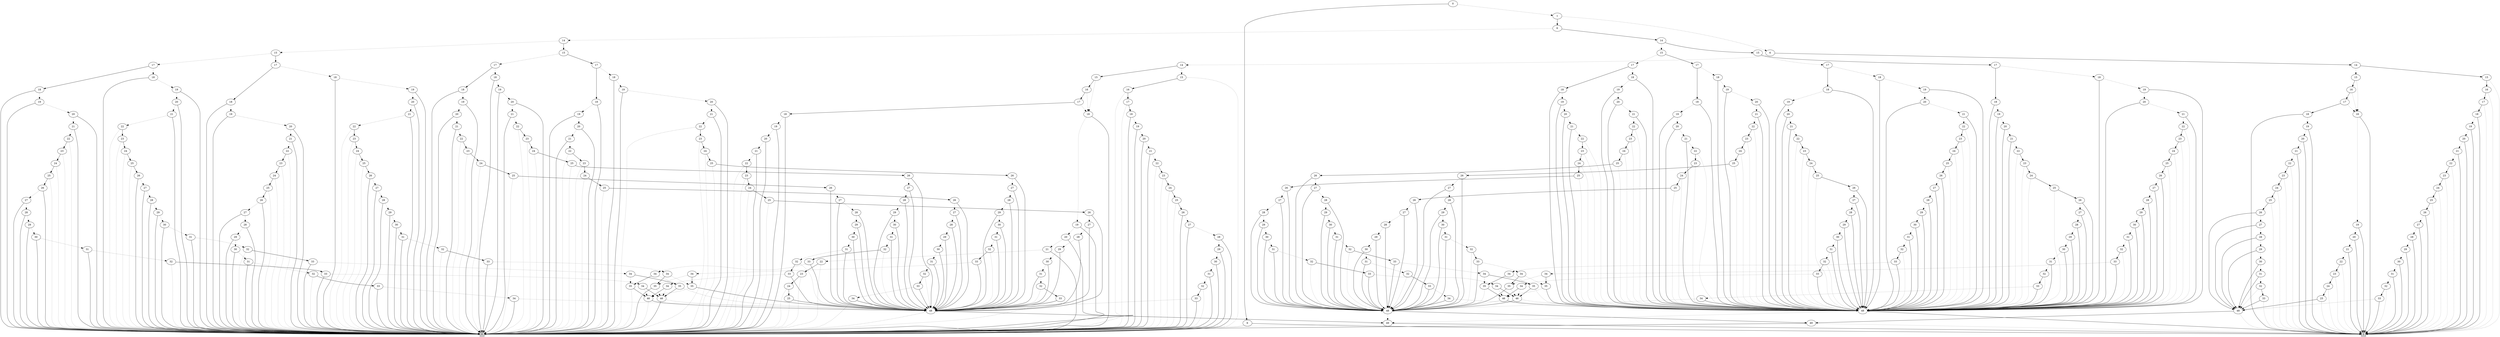 digraph G {
0 [shape=box, label="0", style=filled, shape=box, height=0.3, width=0.3];
1 [shape=box, label="1", style=filled, shape=box, height=0.3, width=0.3];
153728 [label="0"];
153728 -> 153727 [style=dotted];
153728 -> 14 [style=filled];
153727 [label="1"];
153727 -> 153510 [style=dotted];
153727 -> 153726 [style=filled];
153510 [label="6"];
153510 -> 153508 [style=dotted];
153510 -> 153509 [style=filled];
153508 [label="14"];
153508 -> 88608 [style=dotted];
153508 -> 93066 [style=filled];
88608 [label="15"];
88608 -> 0 [style=dotted];
88608 -> 88607 [style=filled];
88607 [label="16"];
88607 -> 0 [style=dotted];
88607 -> 88606 [style=filled];
88606 [label="17"];
88606 -> 0 [style=dotted];
88606 -> 42724 [style=filled];
42724 [label="18"];
42724 -> 42723 [style=dotted];
42724 -> 0 [style=filled];
42723 [label="19"];
42723 -> 42722 [style=dotted];
42723 -> 0 [style=filled];
42722 [label="20"];
42722 -> 42721 [style=dotted];
42722 -> 0 [style=filled];
42721 [label="21"];
42721 -> 42720 [style=dotted];
42721 -> 0 [style=filled];
42720 [label="22"];
42720 -> 0 [style=dotted];
42720 -> 42719 [style=filled];
42719 [label="23"];
42719 -> 0 [style=dotted];
42719 -> 42718 [style=filled];
42718 [label="24"];
42718 -> 0 [style=dotted];
42718 -> 42717 [style=filled];
42717 [label="25"];
42717 -> 0 [style=dotted];
42717 -> 42716 [style=filled];
42716 [label="26"];
42716 -> 42715 [style=dotted];
42716 -> 0 [style=filled];
42715 [label="27"];
42715 -> 42714 [style=dotted];
42715 -> 0 [style=filled];
42714 [label="28"];
42714 -> 42713 [style=dotted];
42714 -> 0 [style=filled];
42713 [label="29"];
42713 -> 42712 [style=dotted];
42713 -> 0 [style=filled];
42712 [label="30"];
42712 -> 42711 [style=dotted];
42712 -> 0 [style=filled];
42711 [label="31"];
42711 -> 42710 [style=dotted];
42711 -> 0 [style=filled];
42710 [label="32"];
42710 -> 0 [style=dotted];
42710 -> 42709 [style=filled];
42709 [label="33"];
42709 -> 4598 [style=dotted];
42709 -> 0 [style=filled];
4598 [label="48"];
4598 -> 0 [style=dotted];
4598 -> 100 [style=filled];
100 [label="49"];
100 -> 0 [style=dotted];
100 -> 1 [style=filled];
93066 [label="15"];
93066 -> 42607 [style=dotted];
93066 -> 93065 [style=filled];
42607 [label="18"];
42607 -> 42606 [style=dotted];
42607 -> 0 [style=filled];
42606 [label="19"];
42606 -> 42605 [style=dotted];
42606 -> 0 [style=filled];
42605 [label="20"];
42605 -> 42604 [style=dotted];
42605 -> 0 [style=filled];
42604 [label="21"];
42604 -> 42603 [style=dotted];
42604 -> 0 [style=filled];
42603 [label="22"];
42603 -> 0 [style=dotted];
42603 -> 42602 [style=filled];
42602 [label="23"];
42602 -> 0 [style=dotted];
42602 -> 42601 [style=filled];
42601 [label="24"];
42601 -> 0 [style=dotted];
42601 -> 42600 [style=filled];
42600 [label="25"];
42600 -> 0 [style=dotted];
42600 -> 4598 [style=filled];
93065 [label="16"];
93065 -> 42607 [style=dotted];
93065 -> 93064 [style=filled];
93064 [label="17"];
93064 -> 42607 [style=dotted];
93064 -> 42653 [style=filled];
42653 [label="18"];
42653 -> 42652 [style=dotted];
42653 -> 0 [style=filled];
42652 [label="19"];
42652 -> 42651 [style=dotted];
42652 -> 0 [style=filled];
42651 [label="20"];
42651 -> 42650 [style=dotted];
42651 -> 0 [style=filled];
42650 [label="21"];
42650 -> 42649 [style=dotted];
42650 -> 0 [style=filled];
42649 [label="22"];
42649 -> 0 [style=dotted];
42649 -> 42648 [style=filled];
42648 [label="23"];
42648 -> 0 [style=dotted];
42648 -> 42647 [style=filled];
42647 [label="24"];
42647 -> 0 [style=dotted];
42647 -> 42646 [style=filled];
42646 [label="25"];
42646 -> 0 [style=dotted];
42646 -> 42645 [style=filled];
42645 [label="26"];
42645 -> 42644 [style=dotted];
42645 -> 4598 [style=filled];
42644 [label="27"];
42644 -> 42643 [style=dotted];
42644 -> 4598 [style=filled];
42643 [label="28"];
42643 -> 42642 [style=dotted];
42643 -> 4598 [style=filled];
42642 [label="29"];
42642 -> 42641 [style=dotted];
42642 -> 4598 [style=filled];
42641 [label="30"];
42641 -> 42640 [style=dotted];
42641 -> 4598 [style=filled];
42640 [label="31"];
42640 -> 42639 [style=dotted];
42640 -> 4598 [style=filled];
42639 [label="32"];
42639 -> 4598 [style=dotted];
42639 -> 42638 [style=filled];
42638 [label="33"];
42638 -> 0 [style=dotted];
42638 -> 4598 [style=filled];
153509 [label="14"];
153509 -> 93058 [style=dotted];
153509 -> 90784 [style=filled];
93058 [label="15"];
93058 -> 42615 [style=dotted];
93058 -> 93057 [style=filled];
42615 [label="18"];
42615 -> 42614 [style=dotted];
42615 -> 1 [style=filled];
42614 [label="19"];
42614 -> 42613 [style=dotted];
42614 -> 1 [style=filled];
42613 [label="20"];
42613 -> 42612 [style=dotted];
42613 -> 1 [style=filled];
42612 [label="21"];
42612 -> 42611 [style=dotted];
42612 -> 1 [style=filled];
42611 [label="22"];
42611 -> 1 [style=dotted];
42611 -> 42610 [style=filled];
42610 [label="23"];
42610 -> 1 [style=dotted];
42610 -> 42609 [style=filled];
42609 [label="24"];
42609 -> 1 [style=dotted];
42609 -> 42608 [style=filled];
42608 [label="25"];
42608 -> 1 [style=dotted];
42608 -> 4600 [style=filled];
4600 [label="48"];
4600 -> 1 [style=dotted];
4600 -> 101 [style=filled];
101 [label="49"];
101 -> 1 [style=dotted];
101 -> 0 [style=filled];
93057 [label="16"];
93057 -> 42615 [style=dotted];
93057 -> 93056 [style=filled];
93056 [label="17"];
93056 -> 42615 [style=dotted];
93056 -> 42698 [style=filled];
42698 [label="18"];
42698 -> 42697 [style=dotted];
42698 -> 1 [style=filled];
42697 [label="19"];
42697 -> 42696 [style=dotted];
42697 -> 1 [style=filled];
42696 [label="20"];
42696 -> 42695 [style=dotted];
42696 -> 1 [style=filled];
42695 [label="21"];
42695 -> 42694 [style=dotted];
42695 -> 1 [style=filled];
42694 [label="22"];
42694 -> 1 [style=dotted];
42694 -> 42693 [style=filled];
42693 [label="23"];
42693 -> 1 [style=dotted];
42693 -> 42692 [style=filled];
42692 [label="24"];
42692 -> 1 [style=dotted];
42692 -> 42691 [style=filled];
42691 [label="25"];
42691 -> 1 [style=dotted];
42691 -> 42690 [style=filled];
42690 [label="26"];
42690 -> 42689 [style=dotted];
42690 -> 4600 [style=filled];
42689 [label="27"];
42689 -> 42688 [style=dotted];
42689 -> 4600 [style=filled];
42688 [label="28"];
42688 -> 42687 [style=dotted];
42688 -> 4600 [style=filled];
42687 [label="29"];
42687 -> 42686 [style=dotted];
42687 -> 4600 [style=filled];
42686 [label="30"];
42686 -> 42685 [style=dotted];
42686 -> 4600 [style=filled];
42685 [label="31"];
42685 -> 42684 [style=dotted];
42685 -> 4600 [style=filled];
42684 [label="32"];
42684 -> 4600 [style=dotted];
42684 -> 42683 [style=filled];
42683 [label="33"];
42683 -> 1 [style=dotted];
42683 -> 4600 [style=filled];
90784 [label="15"];
90784 -> 1 [style=dotted];
90784 -> 90783 [style=filled];
90783 [label="16"];
90783 -> 1 [style=dotted];
90783 -> 90782 [style=filled];
90782 [label="17"];
90782 -> 1 [style=dotted];
90782 -> 90781 [style=filled];
90781 [label="18"];
90781 -> 90780 [style=dotted];
90781 -> 1 [style=filled];
90780 [label="19"];
90780 -> 90779 [style=dotted];
90780 -> 1 [style=filled];
90779 [label="20"];
90779 -> 90778 [style=dotted];
90779 -> 1 [style=filled];
90778 [label="21"];
90778 -> 90777 [style=dotted];
90778 -> 1 [style=filled];
90777 [label="22"];
90777 -> 1 [style=dotted];
90777 -> 90776 [style=filled];
90776 [label="23"];
90776 -> 1 [style=dotted];
90776 -> 90775 [style=filled];
90775 [label="24"];
90775 -> 1 [style=dotted];
90775 -> 90774 [style=filled];
90774 [label="25"];
90774 -> 1 [style=dotted];
90774 -> 90773 [style=filled];
90773 [label="26"];
90773 -> 90772 [style=dotted];
90773 -> 1 [style=filled];
90772 [label="27"];
90772 -> 90771 [style=dotted];
90772 -> 1 [style=filled];
90771 [label="28"];
90771 -> 90770 [style=dotted];
90771 -> 1 [style=filled];
90770 [label="29"];
90770 -> 90769 [style=dotted];
90770 -> 1 [style=filled];
90769 [label="30"];
90769 -> 90768 [style=dotted];
90769 -> 1 [style=filled];
90768 [label="31"];
90768 -> 90767 [style=dotted];
90768 -> 1 [style=filled];
90767 [label="32"];
90767 -> 1 [style=dotted];
90767 -> 90766 [style=filled];
90766 [label="33"];
90766 -> 4600 [style=dotted];
90766 -> 1 [style=filled];
153726 [label="6"];
153726 -> 153578 [style=dotted];
153726 -> 153725 [style=filled];
153578 [label="14"];
153578 -> 153062 [style=dotted];
153578 -> 153577 [style=filled];
153062 [label="15"];
153062 -> 153027 [style=dotted];
153062 -> 153061 [style=filled];
153027 [label="17"];
153027 -> 153009 [style=dotted];
153027 -> 153026 [style=filled];
153009 [label="18"];
153009 -> 153008 [style=dotted];
153009 -> 0 [style=filled];
153008 [label="19"];
153008 -> 153007 [style=dotted];
153008 -> 0 [style=filled];
153007 [label="20"];
153007 -> 153006 [style=dotted];
153007 -> 0 [style=filled];
153006 [label="21"];
153006 -> 153005 [style=dotted];
153006 -> 0 [style=filled];
153005 [label="22"];
153005 -> 0 [style=dotted];
153005 -> 153004 [style=filled];
153004 [label="23"];
153004 -> 0 [style=dotted];
153004 -> 153003 [style=filled];
153003 [label="24"];
153003 -> 0 [style=dotted];
153003 -> 153002 [style=filled];
153002 [label="25"];
153002 -> 0 [style=dotted];
153002 -> 153001 [style=filled];
153001 [label="26"];
153001 -> 153000 [style=dotted];
153001 -> 0 [style=filled];
153000 [label="27"];
153000 -> 152999 [style=dotted];
153000 -> 0 [style=filled];
152999 [label="28"];
152999 -> 152998 [style=dotted];
152999 -> 0 [style=filled];
152998 [label="29"];
152998 -> 152997 [style=dotted];
152998 -> 0 [style=filled];
152997 [label="30"];
152997 -> 152996 [style=dotted];
152997 -> 0 [style=filled];
152996 [label="31"];
152996 -> 152995 [style=dotted];
152996 -> 0 [style=filled];
152995 [label="32"];
152995 -> 0 [style=dotted];
152995 -> 152994 [style=filled];
152994 [label="33"];
152994 -> 152993 [style=dotted];
152994 -> 0 [style=filled];
152993 [label="34"];
152993 -> 43043 [style=dotted];
152993 -> 152915 [style=filled];
43043 [label="35"];
43043 -> 0 [style=dotted];
43043 -> 43028 [style=filled];
43028 [label="46"];
43028 -> 0 [style=dotted];
43028 -> 4598 [style=filled];
152915 [label="35"];
152915 -> 4598 [style=dotted];
152915 -> 134989 [style=filled];
134989 [label="46"];
134989 -> 4598 [style=dotted];
134989 -> 0 [style=filled];
153026 [label="18"];
153026 -> 153025 [style=dotted];
153026 -> 0 [style=filled];
153025 [label="19"];
153025 -> 153024 [style=dotted];
153025 -> 0 [style=filled];
153024 [label="20"];
153024 -> 153023 [style=dotted];
153024 -> 0 [style=filled];
153023 [label="21"];
153023 -> 153022 [style=dotted];
153023 -> 0 [style=filled];
153022 [label="22"];
153022 -> 0 [style=dotted];
153022 -> 153021 [style=filled];
153021 [label="23"];
153021 -> 0 [style=dotted];
153021 -> 153020 [style=filled];
153020 [label="24"];
153020 -> 0 [style=dotted];
153020 -> 153019 [style=filled];
153019 [label="25"];
153019 -> 0 [style=dotted];
153019 -> 153018 [style=filled];
153018 [label="26"];
153018 -> 153017 [style=dotted];
153018 -> 0 [style=filled];
153017 [label="27"];
153017 -> 153016 [style=dotted];
153017 -> 0 [style=filled];
153016 [label="28"];
153016 -> 153015 [style=dotted];
153016 -> 0 [style=filled];
153015 [label="29"];
153015 -> 153014 [style=dotted];
153015 -> 0 [style=filled];
153014 [label="30"];
153014 -> 153013 [style=dotted];
153014 -> 0 [style=filled];
153013 [label="31"];
153013 -> 153012 [style=dotted];
153013 -> 0 [style=filled];
153012 [label="32"];
153012 -> 0 [style=dotted];
153012 -> 153011 [style=filled];
153011 [label="33"];
153011 -> 153010 [style=dotted];
153011 -> 0 [style=filled];
153010 [label="34"];
153010 -> 43028 [style=dotted];
153010 -> 134989 [style=filled];
153061 [label="17"];
153061 -> 153044 [style=dotted];
153061 -> 153060 [style=filled];
153044 [label="18"];
153044 -> 153043 [style=dotted];
153044 -> 0 [style=filled];
153043 [label="19"];
153043 -> 153042 [style=dotted];
153043 -> 0 [style=filled];
153042 [label="20"];
153042 -> 153041 [style=dotted];
153042 -> 0 [style=filled];
153041 [label="21"];
153041 -> 153040 [style=dotted];
153041 -> 0 [style=filled];
153040 [label="22"];
153040 -> 0 [style=dotted];
153040 -> 153039 [style=filled];
153039 [label="23"];
153039 -> 0 [style=dotted];
153039 -> 153038 [style=filled];
153038 [label="24"];
153038 -> 0 [style=dotted];
153038 -> 153037 [style=filled];
153037 [label="25"];
153037 -> 0 [style=dotted];
153037 -> 153036 [style=filled];
153036 [label="26"];
153036 -> 153035 [style=dotted];
153036 -> 0 [style=filled];
153035 [label="27"];
153035 -> 153034 [style=dotted];
153035 -> 0 [style=filled];
153034 [label="28"];
153034 -> 153033 [style=dotted];
153034 -> 0 [style=filled];
153033 [label="29"];
153033 -> 153032 [style=dotted];
153033 -> 0 [style=filled];
153032 [label="30"];
153032 -> 153031 [style=dotted];
153032 -> 0 [style=filled];
153031 [label="31"];
153031 -> 153030 [style=dotted];
153031 -> 0 [style=filled];
153030 [label="32"];
153030 -> 0 [style=dotted];
153030 -> 153029 [style=filled];
153029 [label="33"];
153029 -> 153028 [style=dotted];
153029 -> 0 [style=filled];
153028 [label="34"];
153028 -> 43291 [style=dotted];
153028 -> 151954 [style=filled];
43291 [label="35"];
43291 -> 43028 [style=dotted];
43291 -> 4598 [style=filled];
151954 [label="35"];
151954 -> 134989 [style=dotted];
151954 -> 0 [style=filled];
153060 [label="18"];
153060 -> 153059 [style=dotted];
153060 -> 0 [style=filled];
153059 [label="19"];
153059 -> 153058 [style=dotted];
153059 -> 0 [style=filled];
153058 [label="20"];
153058 -> 153057 [style=dotted];
153058 -> 0 [style=filled];
153057 [label="21"];
153057 -> 153056 [style=dotted];
153057 -> 0 [style=filled];
153056 [label="22"];
153056 -> 0 [style=dotted];
153056 -> 153055 [style=filled];
153055 [label="23"];
153055 -> 0 [style=dotted];
153055 -> 153054 [style=filled];
153054 [label="24"];
153054 -> 0 [style=dotted];
153054 -> 153053 [style=filled];
153053 [label="25"];
153053 -> 0 [style=dotted];
153053 -> 153052 [style=filled];
153052 [label="26"];
153052 -> 153051 [style=dotted];
153052 -> 0 [style=filled];
153051 [label="27"];
153051 -> 153050 [style=dotted];
153051 -> 0 [style=filled];
153050 [label="28"];
153050 -> 153049 [style=dotted];
153050 -> 0 [style=filled];
153049 [label="29"];
153049 -> 153048 [style=dotted];
153049 -> 0 [style=filled];
153048 [label="30"];
153048 -> 153047 [style=dotted];
153048 -> 0 [style=filled];
153047 [label="31"];
153047 -> 153046 [style=dotted];
153047 -> 0 [style=filled];
153046 [label="32"];
153046 -> 0 [style=dotted];
153046 -> 153045 [style=filled];
153045 [label="33"];
153045 -> 9854 [style=dotted];
153045 -> 0 [style=filled];
9854 [label="34"];
9854 -> 4598 [style=dotted];
9854 -> 0 [style=filled];
153577 [label="15"];
153577 -> 153543 [style=dotted];
153577 -> 153576 [style=filled];
153543 [label="17"];
153543 -> 153526 [style=dotted];
153543 -> 153542 [style=filled];
153526 [label="18"];
153526 -> 153525 [style=dotted];
153526 -> 0 [style=filled];
153525 [label="19"];
153525 -> 153524 [style=dotted];
153525 -> 0 [style=filled];
153524 [label="20"];
153524 -> 153523 [style=dotted];
153524 -> 0 [style=filled];
153523 [label="21"];
153523 -> 153522 [style=dotted];
153523 -> 0 [style=filled];
153522 [label="22"];
153522 -> 0 [style=dotted];
153522 -> 153521 [style=filled];
153521 [label="23"];
153521 -> 0 [style=dotted];
153521 -> 153520 [style=filled];
153520 [label="24"];
153520 -> 0 [style=dotted];
153520 -> 153519 [style=filled];
153519 [label="25"];
153519 -> 0 [style=dotted];
153519 -> 153518 [style=filled];
153518 [label="26"];
153518 -> 153517 [style=dotted];
153518 -> 4598 [style=filled];
153517 [label="27"];
153517 -> 153516 [style=dotted];
153517 -> 4598 [style=filled];
153516 [label="28"];
153516 -> 153515 [style=dotted];
153516 -> 4598 [style=filled];
153515 [label="29"];
153515 -> 153514 [style=dotted];
153515 -> 4598 [style=filled];
153514 [label="30"];
153514 -> 153513 [style=dotted];
153514 -> 4598 [style=filled];
153513 [label="31"];
153513 -> 153512 [style=dotted];
153513 -> 4598 [style=filled];
153512 [label="32"];
153512 -> 4598 [style=dotted];
153512 -> 153511 [style=filled];
153511 [label="33"];
153511 -> 153063 [style=dotted];
153511 -> 4598 [style=filled];
153063 [label="34"];
153063 -> 152915 [style=dotted];
153063 -> 43043 [style=filled];
153542 [label="18"];
153542 -> 153541 [style=dotted];
153542 -> 0 [style=filled];
153541 [label="19"];
153541 -> 153540 [style=dotted];
153541 -> 0 [style=filled];
153540 [label="20"];
153540 -> 153539 [style=dotted];
153540 -> 0 [style=filled];
153539 [label="21"];
153539 -> 153538 [style=dotted];
153539 -> 0 [style=filled];
153538 [label="22"];
153538 -> 0 [style=dotted];
153538 -> 153537 [style=filled];
153537 [label="23"];
153537 -> 0 [style=dotted];
153537 -> 153536 [style=filled];
153536 [label="24"];
153536 -> 0 [style=dotted];
153536 -> 153535 [style=filled];
153535 [label="25"];
153535 -> 0 [style=dotted];
153535 -> 153534 [style=filled];
153534 [label="26"];
153534 -> 153533 [style=dotted];
153534 -> 4598 [style=filled];
153533 [label="27"];
153533 -> 153532 [style=dotted];
153533 -> 4598 [style=filled];
153532 [label="28"];
153532 -> 153531 [style=dotted];
153532 -> 4598 [style=filled];
153531 [label="29"];
153531 -> 153530 [style=dotted];
153531 -> 4598 [style=filled];
153530 [label="30"];
153530 -> 153529 [style=dotted];
153530 -> 4598 [style=filled];
153529 [label="31"];
153529 -> 153528 [style=dotted];
153529 -> 4598 [style=filled];
153528 [label="32"];
153528 -> 4598 [style=dotted];
153528 -> 153527 [style=filled];
153527 [label="33"];
153527 -> 153080 [style=dotted];
153527 -> 4598 [style=filled];
153080 [label="34"];
153080 -> 134989 [style=dotted];
153080 -> 43028 [style=filled];
153576 [label="17"];
153576 -> 153559 [style=dotted];
153576 -> 153575 [style=filled];
153559 [label="18"];
153559 -> 153558 [style=dotted];
153559 -> 0 [style=filled];
153558 [label="19"];
153558 -> 153557 [style=dotted];
153558 -> 0 [style=filled];
153557 [label="20"];
153557 -> 153556 [style=dotted];
153557 -> 0 [style=filled];
153556 [label="21"];
153556 -> 153555 [style=dotted];
153556 -> 0 [style=filled];
153555 [label="22"];
153555 -> 0 [style=dotted];
153555 -> 153554 [style=filled];
153554 [label="23"];
153554 -> 0 [style=dotted];
153554 -> 153553 [style=filled];
153553 [label="24"];
153553 -> 0 [style=dotted];
153553 -> 153552 [style=filled];
153552 [label="25"];
153552 -> 0 [style=dotted];
153552 -> 153551 [style=filled];
153551 [label="26"];
153551 -> 153550 [style=dotted];
153551 -> 4598 [style=filled];
153550 [label="27"];
153550 -> 153549 [style=dotted];
153550 -> 4598 [style=filled];
153549 [label="28"];
153549 -> 153548 [style=dotted];
153549 -> 4598 [style=filled];
153548 [label="29"];
153548 -> 153547 [style=dotted];
153548 -> 4598 [style=filled];
153547 [label="30"];
153547 -> 153546 [style=dotted];
153547 -> 4598 [style=filled];
153546 [label="31"];
153546 -> 153545 [style=dotted];
153546 -> 4598 [style=filled];
153545 [label="32"];
153545 -> 4598 [style=dotted];
153545 -> 153544 [style=filled];
153544 [label="33"];
153544 -> 153098 [style=dotted];
153544 -> 4598 [style=filled];
153098 [label="34"];
153098 -> 151954 [style=dotted];
153098 -> 43291 [style=filled];
153575 [label="18"];
153575 -> 153574 [style=dotted];
153575 -> 0 [style=filled];
153574 [label="19"];
153574 -> 153573 [style=dotted];
153574 -> 0 [style=filled];
153573 [label="20"];
153573 -> 153572 [style=dotted];
153573 -> 0 [style=filled];
153572 [label="21"];
153572 -> 153571 [style=dotted];
153572 -> 0 [style=filled];
153571 [label="22"];
153571 -> 0 [style=dotted];
153571 -> 153570 [style=filled];
153570 [label="23"];
153570 -> 0 [style=dotted];
153570 -> 153569 [style=filled];
153569 [label="24"];
153569 -> 0 [style=dotted];
153569 -> 153568 [style=filled];
153568 [label="25"];
153568 -> 0 [style=dotted];
153568 -> 153567 [style=filled];
153567 [label="26"];
153567 -> 153566 [style=dotted];
153567 -> 4598 [style=filled];
153566 [label="27"];
153566 -> 153565 [style=dotted];
153566 -> 4598 [style=filled];
153565 [label="28"];
153565 -> 153564 [style=dotted];
153565 -> 4598 [style=filled];
153564 [label="29"];
153564 -> 153563 [style=dotted];
153564 -> 4598 [style=filled];
153563 [label="30"];
153563 -> 153562 [style=dotted];
153563 -> 4598 [style=filled];
153562 [label="31"];
153562 -> 153561 [style=dotted];
153562 -> 4598 [style=filled];
153561 [label="32"];
153561 -> 4598 [style=dotted];
153561 -> 153560 [style=filled];
153560 [label="33"];
153560 -> 43589 [style=dotted];
153560 -> 4598 [style=filled];
43589 [label="34"];
43589 -> 0 [style=dotted];
43589 -> 4598 [style=filled];
153725 [label="14"];
153725 -> 153653 [style=dotted];
153725 -> 153724 [style=filled];
153653 [label="15"];
153653 -> 153615 [style=dotted];
153653 -> 153652 [style=filled];
153615 [label="17"];
153615 -> 153597 [style=dotted];
153615 -> 153614 [style=filled];
153597 [label="18"];
153597 -> 153596 [style=dotted];
153597 -> 42471 [style=filled];
153596 [label="19"];
153596 -> 153595 [style=dotted];
153596 -> 42471 [style=filled];
153595 [label="20"];
153595 -> 153594 [style=dotted];
153595 -> 42471 [style=filled];
153594 [label="21"];
153594 -> 153593 [style=dotted];
153594 -> 42471 [style=filled];
153593 [label="22"];
153593 -> 42471 [style=dotted];
153593 -> 153592 [style=filled];
42471 [label="48"];
42471 -> 100 [style=dotted];
42471 -> 1 [style=filled];
153592 [label="23"];
153592 -> 42471 [style=dotted];
153592 -> 153591 [style=filled];
153591 [label="24"];
153591 -> 42471 [style=dotted];
153591 -> 153590 [style=filled];
153590 [label="25"];
153590 -> 42471 [style=dotted];
153590 -> 153589 [style=filled];
153589 [label="26"];
153589 -> 153588 [style=dotted];
153589 -> 42616 [style=filled];
153588 [label="27"];
153588 -> 153587 [style=dotted];
153588 -> 42616 [style=filled];
153587 [label="28"];
153587 -> 153586 [style=dotted];
153587 -> 42616 [style=filled];
153586 [label="29"];
153586 -> 153585 [style=dotted];
153586 -> 42616 [style=filled];
153585 [label="30"];
153585 -> 153584 [style=dotted];
153585 -> 42616 [style=filled];
153584 [label="31"];
153584 -> 153583 [style=dotted];
153584 -> 42616 [style=filled];
153583 [label="32"];
153583 -> 42616 [style=dotted];
153583 -> 153582 [style=filled];
42616 [label="48"];
42616 -> 100 [style=dotted];
42616 -> 101 [style=filled];
153582 [label="33"];
153582 -> 153581 [style=dotted];
153582 -> 42616 [style=filled];
153581 [label="34"];
153581 -> 153579 [style=dotted];
153581 -> 153580 [style=filled];
153579 [label="35"];
153579 -> 42616 [style=dotted];
153579 -> 146160 [style=filled];
146160 [label="46"];
146160 -> 42616 [style=dotted];
146160 -> 42471 [style=filled];
153580 [label="35"];
153580 -> 42471 [style=dotted];
153580 -> 146162 [style=filled];
146162 [label="46"];
146162 -> 42471 [style=dotted];
146162 -> 42616 [style=filled];
153614 [label="18"];
153614 -> 153613 [style=dotted];
153614 -> 42471 [style=filled];
153613 [label="19"];
153613 -> 153612 [style=dotted];
153613 -> 42471 [style=filled];
153612 [label="20"];
153612 -> 153611 [style=dotted];
153612 -> 42471 [style=filled];
153611 [label="21"];
153611 -> 153610 [style=dotted];
153611 -> 42471 [style=filled];
153610 [label="22"];
153610 -> 42471 [style=dotted];
153610 -> 153609 [style=filled];
153609 [label="23"];
153609 -> 42471 [style=dotted];
153609 -> 153608 [style=filled];
153608 [label="24"];
153608 -> 42471 [style=dotted];
153608 -> 153607 [style=filled];
153607 [label="25"];
153607 -> 42471 [style=dotted];
153607 -> 153606 [style=filled];
153606 [label="26"];
153606 -> 153605 [style=dotted];
153606 -> 42616 [style=filled];
153605 [label="27"];
153605 -> 153604 [style=dotted];
153605 -> 42616 [style=filled];
153604 [label="28"];
153604 -> 153603 [style=dotted];
153604 -> 42616 [style=filled];
153603 [label="29"];
153603 -> 153602 [style=dotted];
153603 -> 42616 [style=filled];
153602 [label="30"];
153602 -> 153601 [style=dotted];
153602 -> 42616 [style=filled];
153601 [label="31"];
153601 -> 153600 [style=dotted];
153601 -> 42616 [style=filled];
153600 [label="32"];
153600 -> 42616 [style=dotted];
153600 -> 153599 [style=filled];
153599 [label="33"];
153599 -> 153598 [style=dotted];
153599 -> 42616 [style=filled];
153598 [label="34"];
153598 -> 146160 [style=dotted];
153598 -> 146162 [style=filled];
153652 [label="17"];
153652 -> 153634 [style=dotted];
153652 -> 153651 [style=filled];
153634 [label="18"];
153634 -> 153633 [style=dotted];
153634 -> 42471 [style=filled];
153633 [label="19"];
153633 -> 153632 [style=dotted];
153633 -> 42471 [style=filled];
153632 [label="20"];
153632 -> 153631 [style=dotted];
153632 -> 42471 [style=filled];
153631 [label="21"];
153631 -> 153630 [style=dotted];
153631 -> 42471 [style=filled];
153630 [label="22"];
153630 -> 42471 [style=dotted];
153630 -> 153629 [style=filled];
153629 [label="23"];
153629 -> 42471 [style=dotted];
153629 -> 153628 [style=filled];
153628 [label="24"];
153628 -> 42471 [style=dotted];
153628 -> 153627 [style=filled];
153627 [label="25"];
153627 -> 42471 [style=dotted];
153627 -> 153626 [style=filled];
153626 [label="26"];
153626 -> 153625 [style=dotted];
153626 -> 42616 [style=filled];
153625 [label="27"];
153625 -> 153624 [style=dotted];
153625 -> 42616 [style=filled];
153624 [label="28"];
153624 -> 153623 [style=dotted];
153624 -> 42616 [style=filled];
153623 [label="29"];
153623 -> 153622 [style=dotted];
153623 -> 42616 [style=filled];
153622 [label="30"];
153622 -> 153621 [style=dotted];
153622 -> 42616 [style=filled];
153621 [label="31"];
153621 -> 153620 [style=dotted];
153621 -> 42616 [style=filled];
153620 [label="32"];
153620 -> 42616 [style=dotted];
153620 -> 153619 [style=filled];
153619 [label="33"];
153619 -> 153618 [style=dotted];
153619 -> 42616 [style=filled];
153618 [label="34"];
153618 -> 153616 [style=dotted];
153618 -> 153617 [style=filled];
153616 [label="35"];
153616 -> 146160 [style=dotted];
153616 -> 42471 [style=filled];
153617 [label="35"];
153617 -> 146162 [style=dotted];
153617 -> 42616 [style=filled];
153651 [label="18"];
153651 -> 153650 [style=dotted];
153651 -> 42471 [style=filled];
153650 [label="19"];
153650 -> 153649 [style=dotted];
153650 -> 42471 [style=filled];
153649 [label="20"];
153649 -> 153648 [style=dotted];
153649 -> 42471 [style=filled];
153648 [label="21"];
153648 -> 153647 [style=dotted];
153648 -> 42471 [style=filled];
153647 [label="22"];
153647 -> 42471 [style=dotted];
153647 -> 153646 [style=filled];
153646 [label="23"];
153646 -> 42471 [style=dotted];
153646 -> 153645 [style=filled];
153645 [label="24"];
153645 -> 42471 [style=dotted];
153645 -> 153644 [style=filled];
153644 [label="25"];
153644 -> 42471 [style=dotted];
153644 -> 153643 [style=filled];
153643 [label="26"];
153643 -> 153642 [style=dotted];
153643 -> 42616 [style=filled];
153642 [label="27"];
153642 -> 153641 [style=dotted];
153642 -> 42616 [style=filled];
153641 [label="28"];
153641 -> 153640 [style=dotted];
153641 -> 42616 [style=filled];
153640 [label="29"];
153640 -> 153639 [style=dotted];
153640 -> 42616 [style=filled];
153639 [label="30"];
153639 -> 153638 [style=dotted];
153639 -> 42616 [style=filled];
153638 [label="31"];
153638 -> 153637 [style=dotted];
153638 -> 42616 [style=filled];
153637 [label="32"];
153637 -> 42616 [style=dotted];
153637 -> 153636 [style=filled];
153636 [label="33"];
153636 -> 153635 [style=dotted];
153636 -> 42616 [style=filled];
153635 [label="34"];
153635 -> 42471 [style=dotted];
153635 -> 42616 [style=filled];
153724 [label="15"];
153724 -> 153688 [style=dotted];
153724 -> 153723 [style=filled];
153688 [label="17"];
153688 -> 153670 [style=dotted];
153688 -> 153687 [style=filled];
153670 [label="18"];
153670 -> 153669 [style=dotted];
153670 -> 42471 [style=filled];
153669 [label="19"];
153669 -> 153668 [style=dotted];
153669 -> 42471 [style=filled];
153668 [label="20"];
153668 -> 153667 [style=dotted];
153668 -> 42471 [style=filled];
153667 [label="21"];
153667 -> 153666 [style=dotted];
153667 -> 42471 [style=filled];
153666 [label="22"];
153666 -> 42471 [style=dotted];
153666 -> 153665 [style=filled];
153665 [label="23"];
153665 -> 42471 [style=dotted];
153665 -> 153664 [style=filled];
153664 [label="24"];
153664 -> 42471 [style=dotted];
153664 -> 153663 [style=filled];
153663 [label="25"];
153663 -> 42471 [style=dotted];
153663 -> 153662 [style=filled];
153662 [label="26"];
153662 -> 153661 [style=dotted];
153662 -> 42471 [style=filled];
153661 [label="27"];
153661 -> 153660 [style=dotted];
153661 -> 42471 [style=filled];
153660 [label="28"];
153660 -> 153659 [style=dotted];
153660 -> 42471 [style=filled];
153659 [label="29"];
153659 -> 153658 [style=dotted];
153659 -> 42471 [style=filled];
153658 [label="30"];
153658 -> 153657 [style=dotted];
153658 -> 42471 [style=filled];
153657 [label="31"];
153657 -> 153656 [style=dotted];
153657 -> 42471 [style=filled];
153656 [label="32"];
153656 -> 42471 [style=dotted];
153656 -> 153655 [style=filled];
153655 [label="33"];
153655 -> 153654 [style=dotted];
153655 -> 42471 [style=filled];
153654 [label="34"];
153654 -> 153580 [style=dotted];
153654 -> 153579 [style=filled];
153687 [label="18"];
153687 -> 153686 [style=dotted];
153687 -> 42471 [style=filled];
153686 [label="19"];
153686 -> 153685 [style=dotted];
153686 -> 42471 [style=filled];
153685 [label="20"];
153685 -> 153684 [style=dotted];
153685 -> 42471 [style=filled];
153684 [label="21"];
153684 -> 153683 [style=dotted];
153684 -> 42471 [style=filled];
153683 [label="22"];
153683 -> 42471 [style=dotted];
153683 -> 153682 [style=filled];
153682 [label="23"];
153682 -> 42471 [style=dotted];
153682 -> 153681 [style=filled];
153681 [label="24"];
153681 -> 42471 [style=dotted];
153681 -> 153680 [style=filled];
153680 [label="25"];
153680 -> 42471 [style=dotted];
153680 -> 153679 [style=filled];
153679 [label="26"];
153679 -> 153678 [style=dotted];
153679 -> 42471 [style=filled];
153678 [label="27"];
153678 -> 153677 [style=dotted];
153678 -> 42471 [style=filled];
153677 [label="28"];
153677 -> 153676 [style=dotted];
153677 -> 42471 [style=filled];
153676 [label="29"];
153676 -> 153675 [style=dotted];
153676 -> 42471 [style=filled];
153675 [label="30"];
153675 -> 153674 [style=dotted];
153675 -> 42471 [style=filled];
153674 [label="31"];
153674 -> 153673 [style=dotted];
153674 -> 42471 [style=filled];
153673 [label="32"];
153673 -> 42471 [style=dotted];
153673 -> 153672 [style=filled];
153672 [label="33"];
153672 -> 153671 [style=dotted];
153672 -> 42471 [style=filled];
153671 [label="34"];
153671 -> 146162 [style=dotted];
153671 -> 146160 [style=filled];
153723 [label="17"];
153723 -> 153705 [style=dotted];
153723 -> 153722 [style=filled];
153705 [label="18"];
153705 -> 153704 [style=dotted];
153705 -> 42471 [style=filled];
153704 [label="19"];
153704 -> 153703 [style=dotted];
153704 -> 42471 [style=filled];
153703 [label="20"];
153703 -> 153702 [style=dotted];
153703 -> 42471 [style=filled];
153702 [label="21"];
153702 -> 153701 [style=dotted];
153702 -> 42471 [style=filled];
153701 [label="22"];
153701 -> 42471 [style=dotted];
153701 -> 153700 [style=filled];
153700 [label="23"];
153700 -> 42471 [style=dotted];
153700 -> 153699 [style=filled];
153699 [label="24"];
153699 -> 42471 [style=dotted];
153699 -> 153698 [style=filled];
153698 [label="25"];
153698 -> 42471 [style=dotted];
153698 -> 153697 [style=filled];
153697 [label="26"];
153697 -> 153696 [style=dotted];
153697 -> 42471 [style=filled];
153696 [label="27"];
153696 -> 153695 [style=dotted];
153696 -> 42471 [style=filled];
153695 [label="28"];
153695 -> 153694 [style=dotted];
153695 -> 42471 [style=filled];
153694 [label="29"];
153694 -> 153693 [style=dotted];
153694 -> 42471 [style=filled];
153693 [label="30"];
153693 -> 153692 [style=dotted];
153693 -> 42471 [style=filled];
153692 [label="31"];
153692 -> 153691 [style=dotted];
153692 -> 42471 [style=filled];
153691 [label="32"];
153691 -> 42471 [style=dotted];
153691 -> 153690 [style=filled];
153690 [label="33"];
153690 -> 153689 [style=dotted];
153690 -> 42471 [style=filled];
153689 [label="34"];
153689 -> 153617 [style=dotted];
153689 -> 153616 [style=filled];
153722 [label="18"];
153722 -> 153721 [style=dotted];
153722 -> 42471 [style=filled];
153721 [label="19"];
153721 -> 153720 [style=dotted];
153721 -> 42471 [style=filled];
153720 [label="20"];
153720 -> 153719 [style=dotted];
153720 -> 42471 [style=filled];
153719 [label="21"];
153719 -> 153718 [style=dotted];
153719 -> 42471 [style=filled];
153718 [label="22"];
153718 -> 42471 [style=dotted];
153718 -> 153717 [style=filled];
153717 [label="23"];
153717 -> 42471 [style=dotted];
153717 -> 153716 [style=filled];
153716 [label="24"];
153716 -> 42471 [style=dotted];
153716 -> 153715 [style=filled];
153715 [label="25"];
153715 -> 42471 [style=dotted];
153715 -> 153714 [style=filled];
153714 [label="26"];
153714 -> 153713 [style=dotted];
153714 -> 42471 [style=filled];
153713 [label="27"];
153713 -> 153712 [style=dotted];
153713 -> 42471 [style=filled];
153712 [label="28"];
153712 -> 153711 [style=dotted];
153712 -> 42471 [style=filled];
153711 [label="29"];
153711 -> 153710 [style=dotted];
153711 -> 42471 [style=filled];
153710 [label="30"];
153710 -> 153709 [style=dotted];
153710 -> 42471 [style=filled];
153709 [label="31"];
153709 -> 153708 [style=dotted];
153709 -> 42471 [style=filled];
153708 [label="32"];
153708 -> 42471 [style=dotted];
153708 -> 153707 [style=filled];
153707 [label="33"];
153707 -> 153706 [style=dotted];
153707 -> 42471 [style=filled];
153706 [label="34"];
153706 -> 42616 [style=dotted];
153706 -> 42471 [style=filled];
14 [label="6"];
14 -> 0 [style=dotted];
14 -> 1 [style=filled];
}
